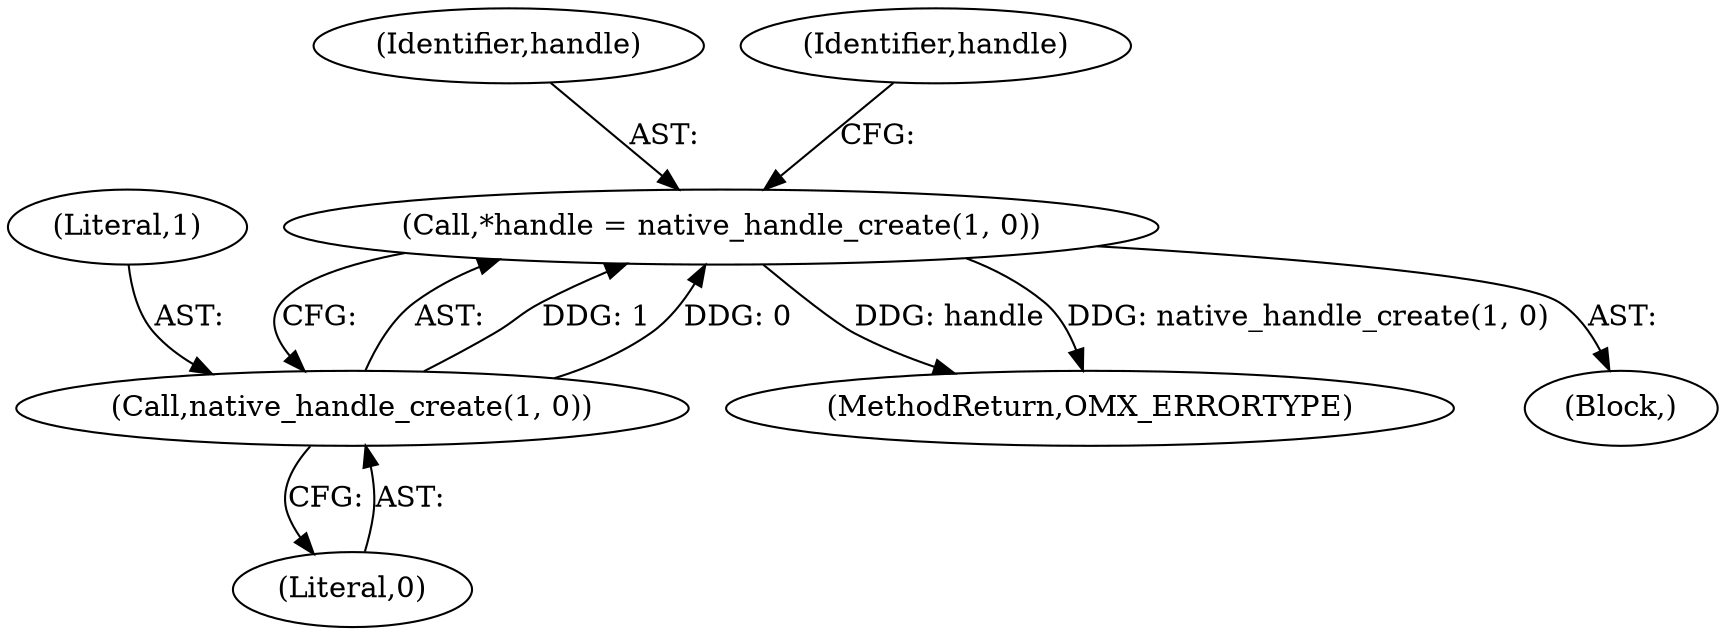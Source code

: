 digraph "0_Android_7558d03e6498e970b761aa44fff6b2c659202d95_0@API" {
"1000519" [label="(Call,*handle = native_handle_create(1, 0))"];
"1000521" [label="(Call,native_handle_create(1, 0))"];
"1000521" [label="(Call,native_handle_create(1, 0))"];
"1000495" [label="(Block,)"];
"1000619" [label="(MethodReturn,OMX_ERRORTYPE)"];
"1000520" [label="(Identifier,handle)"];
"1000527" [label="(Identifier,handle)"];
"1000523" [label="(Literal,0)"];
"1000519" [label="(Call,*handle = native_handle_create(1, 0))"];
"1000522" [label="(Literal,1)"];
"1000519" -> "1000495"  [label="AST: "];
"1000519" -> "1000521"  [label="CFG: "];
"1000520" -> "1000519"  [label="AST: "];
"1000521" -> "1000519"  [label="AST: "];
"1000527" -> "1000519"  [label="CFG: "];
"1000519" -> "1000619"  [label="DDG: handle"];
"1000519" -> "1000619"  [label="DDG: native_handle_create(1, 0)"];
"1000521" -> "1000519"  [label="DDG: 1"];
"1000521" -> "1000519"  [label="DDG: 0"];
"1000521" -> "1000523"  [label="CFG: "];
"1000522" -> "1000521"  [label="AST: "];
"1000523" -> "1000521"  [label="AST: "];
}
